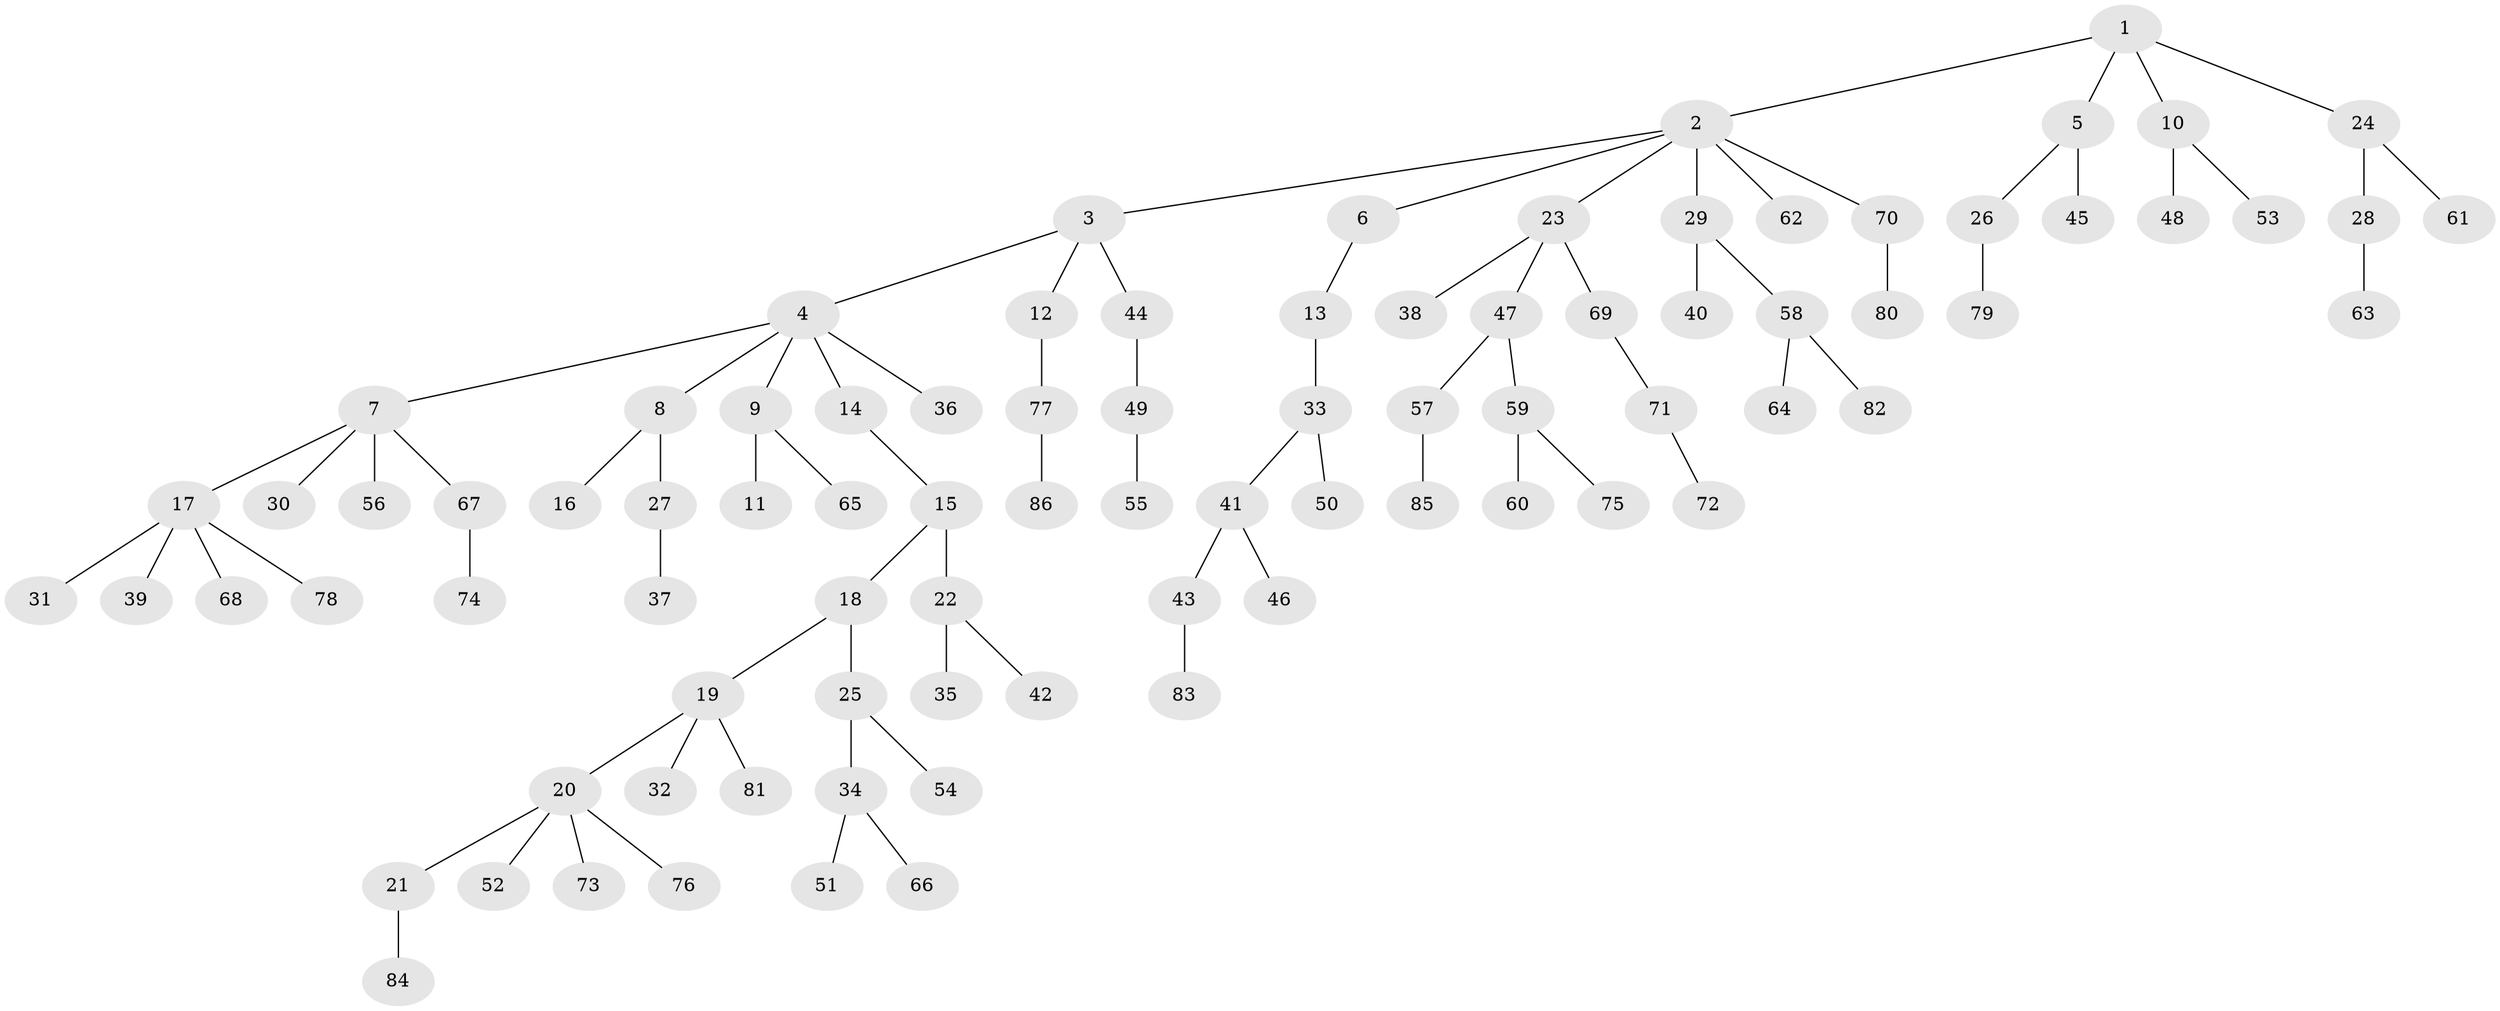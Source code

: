 // coarse degree distribution, {5: 0.03278688524590164, 6: 0.01639344262295082, 4: 0.08196721311475409, 7: 0.01639344262295082, 2: 0.18032786885245902, 3: 0.11475409836065574, 1: 0.5573770491803278}
// Generated by graph-tools (version 1.1) at 2025/52/02/27/25 19:52:11]
// undirected, 86 vertices, 85 edges
graph export_dot {
graph [start="1"]
  node [color=gray90,style=filled];
  1;
  2;
  3;
  4;
  5;
  6;
  7;
  8;
  9;
  10;
  11;
  12;
  13;
  14;
  15;
  16;
  17;
  18;
  19;
  20;
  21;
  22;
  23;
  24;
  25;
  26;
  27;
  28;
  29;
  30;
  31;
  32;
  33;
  34;
  35;
  36;
  37;
  38;
  39;
  40;
  41;
  42;
  43;
  44;
  45;
  46;
  47;
  48;
  49;
  50;
  51;
  52;
  53;
  54;
  55;
  56;
  57;
  58;
  59;
  60;
  61;
  62;
  63;
  64;
  65;
  66;
  67;
  68;
  69;
  70;
  71;
  72;
  73;
  74;
  75;
  76;
  77;
  78;
  79;
  80;
  81;
  82;
  83;
  84;
  85;
  86;
  1 -- 2;
  1 -- 5;
  1 -- 10;
  1 -- 24;
  2 -- 3;
  2 -- 6;
  2 -- 23;
  2 -- 29;
  2 -- 62;
  2 -- 70;
  3 -- 4;
  3 -- 12;
  3 -- 44;
  4 -- 7;
  4 -- 8;
  4 -- 9;
  4 -- 14;
  4 -- 36;
  5 -- 26;
  5 -- 45;
  6 -- 13;
  7 -- 17;
  7 -- 30;
  7 -- 56;
  7 -- 67;
  8 -- 16;
  8 -- 27;
  9 -- 11;
  9 -- 65;
  10 -- 48;
  10 -- 53;
  12 -- 77;
  13 -- 33;
  14 -- 15;
  15 -- 18;
  15 -- 22;
  17 -- 31;
  17 -- 39;
  17 -- 68;
  17 -- 78;
  18 -- 19;
  18 -- 25;
  19 -- 20;
  19 -- 32;
  19 -- 81;
  20 -- 21;
  20 -- 52;
  20 -- 73;
  20 -- 76;
  21 -- 84;
  22 -- 35;
  22 -- 42;
  23 -- 38;
  23 -- 47;
  23 -- 69;
  24 -- 28;
  24 -- 61;
  25 -- 34;
  25 -- 54;
  26 -- 79;
  27 -- 37;
  28 -- 63;
  29 -- 40;
  29 -- 58;
  33 -- 41;
  33 -- 50;
  34 -- 51;
  34 -- 66;
  41 -- 43;
  41 -- 46;
  43 -- 83;
  44 -- 49;
  47 -- 57;
  47 -- 59;
  49 -- 55;
  57 -- 85;
  58 -- 64;
  58 -- 82;
  59 -- 60;
  59 -- 75;
  67 -- 74;
  69 -- 71;
  70 -- 80;
  71 -- 72;
  77 -- 86;
}
